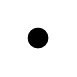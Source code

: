 \begin{tikzpicture}
  \node[circle,fill=black,inner sep=2.5pt,draw] (a) at (180:1cm) {};
\end{tikzpicture}

